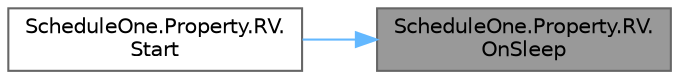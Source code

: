 digraph "ScheduleOne.Property.RV.OnSleep"
{
 // LATEX_PDF_SIZE
  bgcolor="transparent";
  edge [fontname=Helvetica,fontsize=10,labelfontname=Helvetica,labelfontsize=10];
  node [fontname=Helvetica,fontsize=10,shape=box,height=0.2,width=0.4];
  rankdir="RL";
  Node1 [id="Node000001",label="ScheduleOne.Property.RV.\lOnSleep",height=0.2,width=0.4,color="gray40", fillcolor="grey60", style="filled", fontcolor="black",tooltip=" "];
  Node1 -> Node2 [id="edge1_Node000001_Node000002",dir="back",color="steelblue1",style="solid",tooltip=" "];
  Node2 [id="Node000002",label="ScheduleOne.Property.RV.\lStart",height=0.2,width=0.4,color="grey40", fillcolor="white", style="filled",URL="$class_schedule_one_1_1_property_1_1_r_v.html#ae6cce7506b08bacfb892f38f48ab020e",tooltip=" "];
}
